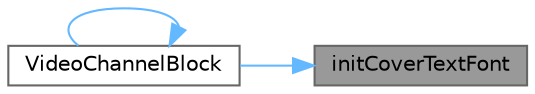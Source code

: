 digraph "initCoverTextFont"
{
 // LATEX_PDF_SIZE
  bgcolor="transparent";
  edge [fontname=Helvetica,fontsize=10,labelfontname=Helvetica,labelfontsize=10];
  node [fontname=Helvetica,fontsize=10,shape=box,height=0.2,width=0.4];
  rankdir="RL";
  Node1 [id="Node000001",label="initCoverTextFont",height=0.2,width=0.4,color="gray40", fillcolor="grey60", style="filled", fontcolor="black",tooltip="初始化封面文本字体"];
  Node1 -> Node2 [id="edge1_Node000001_Node000002",dir="back",color="steelblue1",style="solid",tooltip=" "];
  Node2 [id="Node000002",label="VideoChannelBlock",height=0.2,width=0.4,color="grey40", fillcolor="white", style="filled",URL="$class_video_channel_block.html#a79b1c60d850e190908a9f1bc2f3b51c6",tooltip="构造函数，初始化视频频道块控件"];
  Node2 -> Node2 [id="edge2_Node000002_Node000002",dir="back",color="steelblue1",style="solid",tooltip=" "];
}
